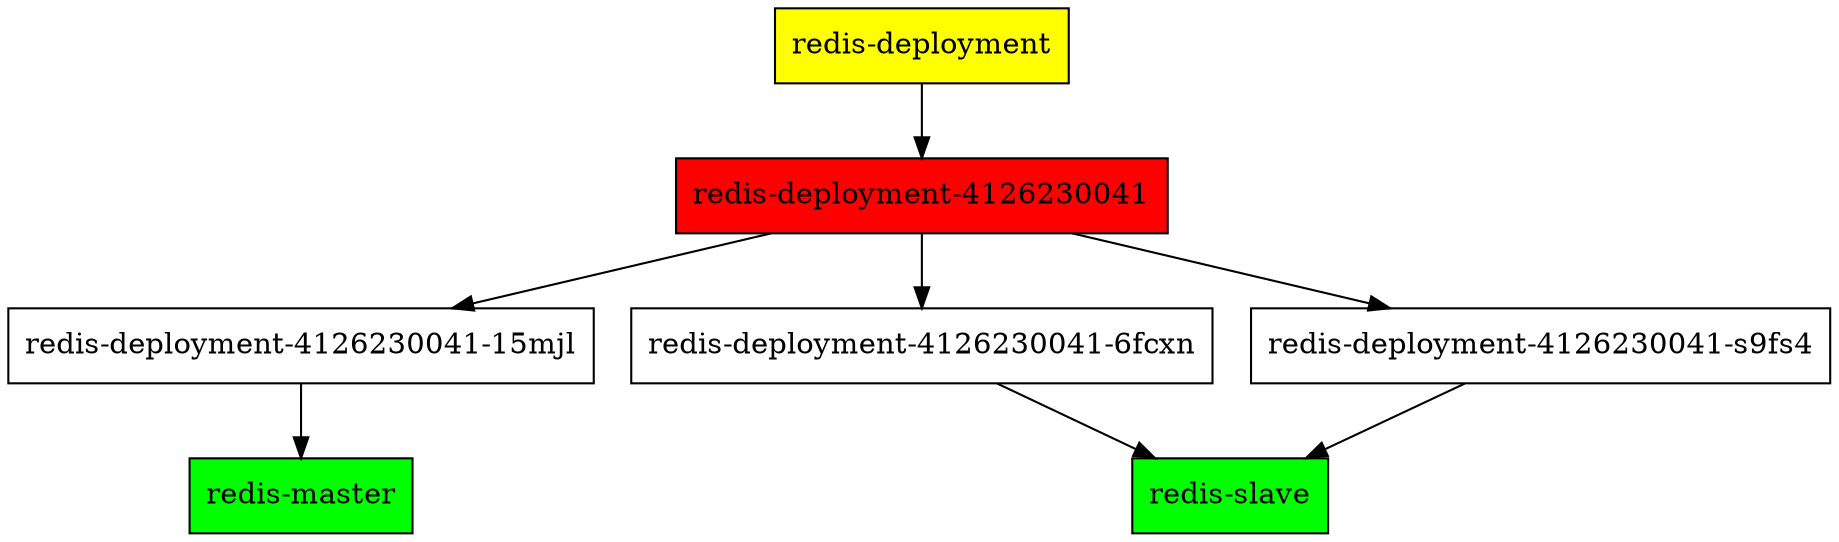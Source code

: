 digraph statefulset {
   pod_3 [label="redis-deployment-4126230041-15mjl", shape=rect];
   pod_4 [label="redis-deployment-4126230041-6fcxn", shape=rect];
   pod_5 [label="redis-deployment-4126230041-s9fs4", shape=rect];
   replica_set_0 [label="redis-deployment-4126230041", shape=rect, style=filled, fillcolor=red];
   replica_set_0 -> pod_3;
   replica_set_0 -> pod_4;
   replica_set_0 -> pod_5;
   service2 [label="redis-master", shape=rect, style=filled, fillcolor=green];
   service3 [label="redis-slave", shape=rect, style=filled, fillcolor=green];
   deployment0 [label="redis-deployment", shape=rect, style=filled, fillcolor=yellow];
   deployment0 -> replica_set_0;

   pod_3 -> service2;
   pod_4 -> service3;
   pod_5 -> service3;
 }
